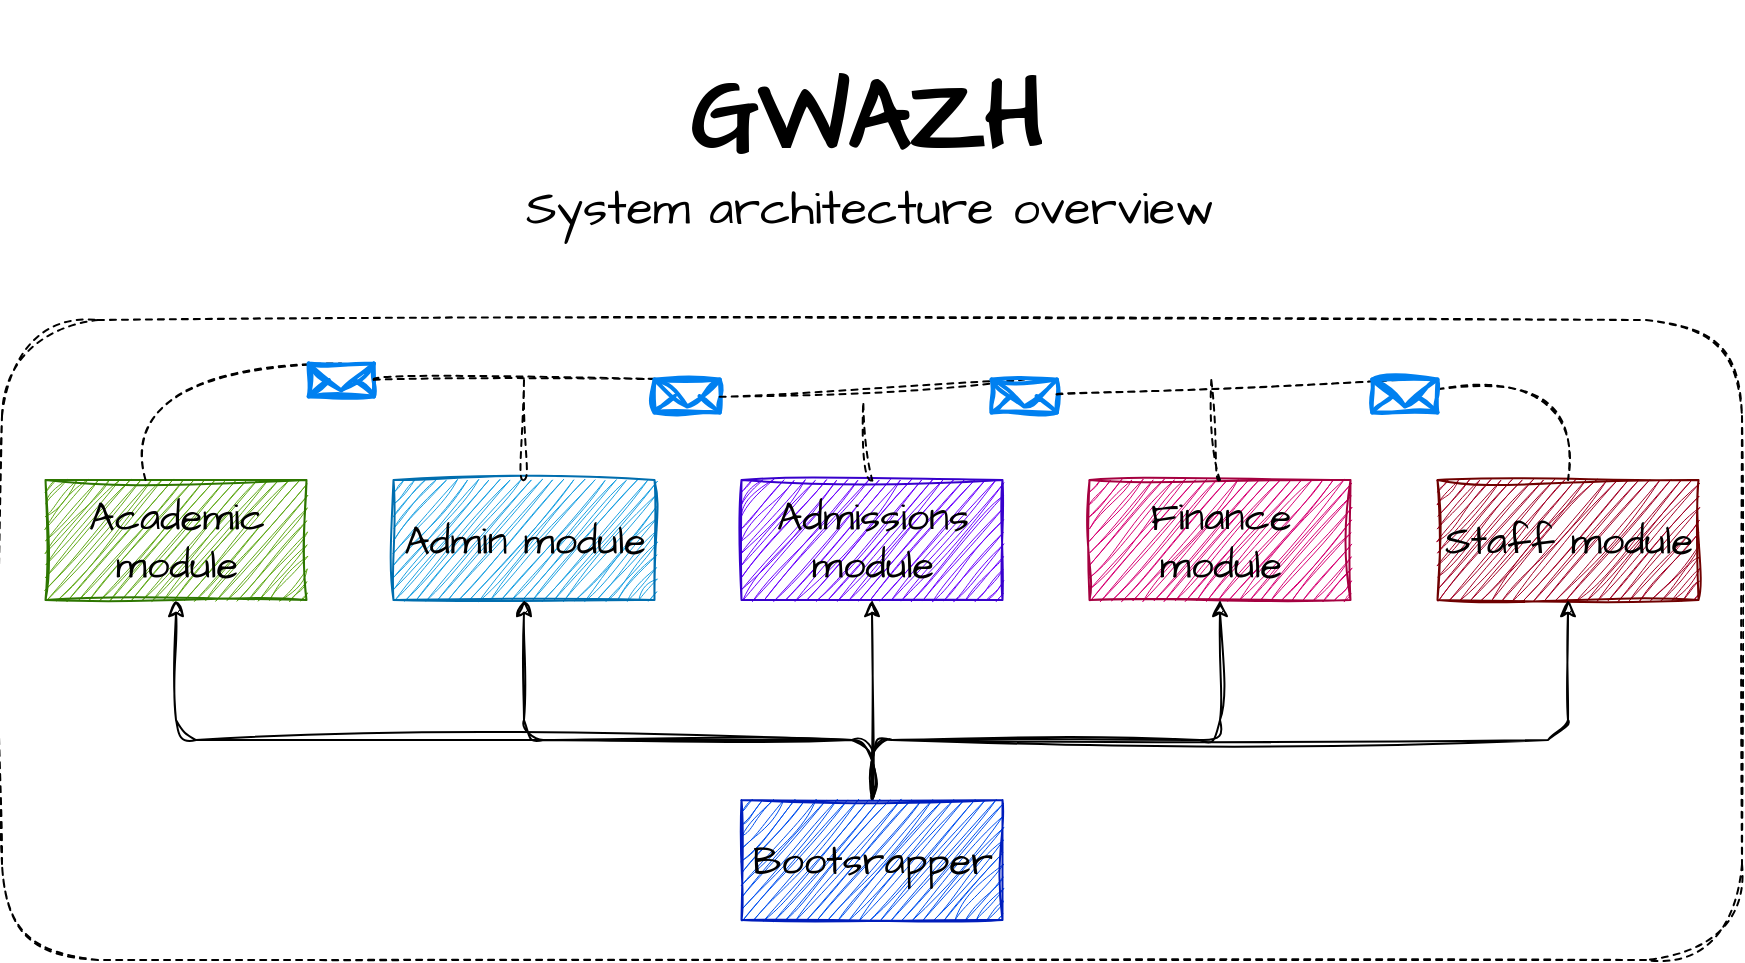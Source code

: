 <mxfile>
    <diagram id="anMfU5UF_t4JJx4XoGkl" name="Page-1">
        <mxGraphModel dx="1902" dy="1893" grid="1" gridSize="10" guides="1" tooltips="1" connect="1" arrows="1" fold="1" page="1" pageScale="1" pageWidth="827" pageHeight="1169" math="0" shadow="0">
            <root>
                <mxCell id="0"/>
                <mxCell id="1" parent="0"/>
                <mxCell id="15" value="&lt;h1&gt;GWAZH&lt;/h1&gt;&lt;p&gt;&lt;br&gt;&lt;/p&gt;" style="text;html=1;strokeColor=none;fillColor=none;spacing=5;spacingTop=-20;whiteSpace=wrap;overflow=hidden;rounded=0;dashed=1;sketch=1;hachureGap=4;jiggle=2;curveFitting=1;fontFamily=Architects Daughter;fontSource=https%3A%2F%2Ffonts.googleapis.com%2Fcss%3Ffamily%3DArchitects%2BDaughter;fontSize=24;" parent="1" vertex="1">
                    <mxGeometry x="319" y="-30" width="190" height="80" as="geometry"/>
                </mxCell>
                <mxCell id="16" value="System architecture overview" style="text;html=1;strokeColor=none;fillColor=none;align=center;verticalAlign=middle;whiteSpace=wrap;rounded=0;dashed=1;sketch=1;hachureGap=4;jiggle=2;curveFitting=1;fontFamily=Architects Daughter;fontSource=https%3A%2F%2Ffonts.googleapis.com%2Fcss%3Ffamily%3DArchitects%2BDaughter;fontSize=24;" parent="1" vertex="1">
                    <mxGeometry x="236" y="50" width="356" height="30" as="geometry"/>
                </mxCell>
                <mxCell id="33" value="" style="group" parent="1" vertex="1" connectable="0">
                    <mxGeometry x="-20" y="120" width="870" height="320" as="geometry"/>
                </mxCell>
                <mxCell id="14" value="" style="rounded=1;whiteSpace=wrap;html=1;sketch=1;hachureGap=4;jiggle=2;curveFitting=1;fontFamily=Architects Daughter;fontSource=https%3A%2F%2Ffonts.googleapis.com%2Fcss%3Ffamily%3DArchitects%2BDaughter;fontSize=24;fillColor=none;dashed=1;" parent="33" vertex="1">
                    <mxGeometry width="870" height="320" as="geometry"/>
                </mxCell>
                <mxCell id="32" value="" style="group" parent="33" vertex="1" connectable="0">
                    <mxGeometry x="21.75" y="20" width="826.5" height="280" as="geometry"/>
                </mxCell>
                <mxCell id="3" value="&lt;font color=&quot;#000000&quot;&gt;Academic module&lt;/font&gt;" style="rounded=0;whiteSpace=wrap;html=1;sketch=1;hachureGap=4;jiggle=2;curveFitting=1;fontFamily=Architects Daughter;fontSource=https%3A%2F%2Ffonts.googleapis.com%2Fcss%3Ffamily%3DArchitects%2BDaughter;fontSize=20;fillColor=#60a917;fontColor=#ffffff;strokeColor=#2D7600;" parent="32" vertex="1">
                    <mxGeometry y="60" width="130.5" height="60" as="geometry"/>
                </mxCell>
                <mxCell id="4" value="&lt;font color=&quot;#000000&quot;&gt;Admissions module&lt;/font&gt;" style="rounded=0;whiteSpace=wrap;html=1;sketch=1;hachureGap=4;jiggle=2;curveFitting=1;fontFamily=Architects Daughter;fontSource=https%3A%2F%2Ffonts.googleapis.com%2Fcss%3Ffamily%3DArchitects%2BDaughter;fontSize=20;fillColor=#6a00ff;fontColor=#ffffff;strokeColor=#3700CC;" parent="32" vertex="1">
                    <mxGeometry x="348.0" y="60" width="130.5" height="60" as="geometry"/>
                </mxCell>
                <mxCell id="5" value="&lt;font color=&quot;#000000&quot;&gt;Finance module&lt;/font&gt;" style="rounded=0;whiteSpace=wrap;html=1;sketch=1;hachureGap=4;jiggle=2;curveFitting=1;fontFamily=Architects Daughter;fontSource=https%3A%2F%2Ffonts.googleapis.com%2Fcss%3Ffamily%3DArchitects%2BDaughter;fontSize=20;fillColor=#d80073;fontColor=#ffffff;strokeColor=#A50040;" parent="32" vertex="1">
                    <mxGeometry x="522" y="60" width="130.5" height="60" as="geometry"/>
                </mxCell>
                <mxCell id="6" value="&lt;font color=&quot;#000000&quot;&gt;Staff module&lt;/font&gt;" style="rounded=0;whiteSpace=wrap;html=1;sketch=1;hachureGap=4;jiggle=2;curveFitting=1;fontFamily=Architects Daughter;fontSource=https%3A%2F%2Ffonts.googleapis.com%2Fcss%3Ffamily%3DArchitects%2BDaughter;fontSize=20;fillColor=#a20025;fontColor=#ffffff;strokeColor=#6F0000;" parent="32" vertex="1">
                    <mxGeometry x="696.0" y="60" width="130.5" height="60" as="geometry"/>
                </mxCell>
                <mxCell id="7" value="&lt;font color=&quot;#000000&quot;&gt;Admin module&lt;/font&gt;" style="rounded=0;whiteSpace=wrap;html=1;sketch=1;hachureGap=4;jiggle=2;curveFitting=1;fontFamily=Architects Daughter;fontSource=https%3A%2F%2Ffonts.googleapis.com%2Fcss%3Ffamily%3DArchitects%2BDaughter;fontSize=20;fillColor=#1ba1e2;fontColor=#ffffff;strokeColor=#006EAF;" parent="32" vertex="1">
                    <mxGeometry x="174.0" y="60" width="130.5" height="60" as="geometry"/>
                </mxCell>
                <mxCell id="9" style="edgeStyle=none;sketch=1;hachureGap=4;jiggle=2;curveFitting=1;html=1;entryX=0.5;entryY=1;entryDx=0;entryDy=0;fontFamily=Architects Daughter;fontSource=https%3A%2F%2Ffonts.googleapis.com%2Fcss%3Ffamily%3DArchitects%2BDaughter;fontSize=16;exitX=0.5;exitY=0;exitDx=0;exitDy=0;" parent="32" source="8" target="3" edge="1">
                    <mxGeometry relative="1" as="geometry">
                        <Array as="points">
                            <mxPoint x="413.25" y="190"/>
                            <mxPoint x="65.25" y="190"/>
                        </Array>
                    </mxGeometry>
                </mxCell>
                <mxCell id="10" style="edgeStyle=none;sketch=1;hachureGap=4;jiggle=2;curveFitting=1;html=1;entryX=0.5;entryY=1;entryDx=0;entryDy=0;fontFamily=Architects Daughter;fontSource=https%3A%2F%2Ffonts.googleapis.com%2Fcss%3Ffamily%3DArchitects%2BDaughter;fontSize=16;exitX=0.5;exitY=0;exitDx=0;exitDy=0;" parent="32" source="8" target="7" edge="1">
                    <mxGeometry relative="1" as="geometry">
                        <Array as="points">
                            <mxPoint x="413.25" y="190"/>
                            <mxPoint x="239.25" y="190"/>
                        </Array>
                    </mxGeometry>
                </mxCell>
                <mxCell id="11" style="edgeStyle=none;sketch=1;hachureGap=4;jiggle=2;curveFitting=1;html=1;entryX=0.5;entryY=1;entryDx=0;entryDy=0;fontFamily=Architects Daughter;fontSource=https%3A%2F%2Ffonts.googleapis.com%2Fcss%3Ffamily%3DArchitects%2BDaughter;fontSize=16;" parent="32" source="8" target="4" edge="1">
                    <mxGeometry relative="1" as="geometry"/>
                </mxCell>
                <mxCell id="12" style="edgeStyle=none;sketch=1;hachureGap=4;jiggle=2;curveFitting=1;html=1;entryX=0.5;entryY=1;entryDx=0;entryDy=0;fontFamily=Architects Daughter;fontSource=https%3A%2F%2Ffonts.googleapis.com%2Fcss%3Ffamily%3DArchitects%2BDaughter;fontSize=16;exitX=0.5;exitY=0;exitDx=0;exitDy=0;" parent="32" source="8" target="5" edge="1">
                    <mxGeometry relative="1" as="geometry">
                        <Array as="points">
                            <mxPoint x="413.25" y="190"/>
                            <mxPoint x="587.25" y="190"/>
                        </Array>
                    </mxGeometry>
                </mxCell>
                <mxCell id="13" style="edgeStyle=none;sketch=1;hachureGap=4;jiggle=2;curveFitting=1;html=1;entryX=0.5;entryY=1;entryDx=0;entryDy=0;fontFamily=Architects Daughter;fontSource=https%3A%2F%2Ffonts.googleapis.com%2Fcss%3Ffamily%3DArchitects%2BDaughter;fontSize=16;exitX=0.5;exitY=0;exitDx=0;exitDy=0;" parent="32" source="8" target="6" edge="1">
                    <mxGeometry relative="1" as="geometry">
                        <Array as="points">
                            <mxPoint x="413.25" y="190"/>
                            <mxPoint x="761.25" y="190"/>
                        </Array>
                    </mxGeometry>
                </mxCell>
                <mxCell id="8" value="&lt;font color=&quot;#000000&quot;&gt;Bootsrapper&lt;/font&gt;" style="rounded=0;whiteSpace=wrap;html=1;sketch=1;hachureGap=4;jiggle=2;curveFitting=1;fontFamily=Architects Daughter;fontSource=https%3A%2F%2Ffonts.googleapis.com%2Fcss%3Ffamily%3DArchitects%2BDaughter;fontSize=20;fillColor=#0050ef;strokeColor=#001DBC;fontColor=#ffffff;" parent="32" vertex="1">
                    <mxGeometry x="348.0" y="220" width="130.5" height="60" as="geometry"/>
                </mxCell>
                <mxCell id="20" value="" style="endArrow=none;dashed=1;html=1;sketch=1;hachureGap=4;jiggle=2;curveFitting=1;fontFamily=Architects Daughter;fontSource=https%3A%2F%2Ffonts.googleapis.com%2Fcss%3Ffamily%3DArchitects%2BDaughter;fontSize=24;curved=1;entryX=0.5;entryY=0;entryDx=0;entryDy=0;startArrow=none;" parent="32" source="30" target="6" edge="1">
                    <mxGeometry width="50" height="50" relative="1" as="geometry">
                        <mxPoint x="50.025" y="60" as="sourcePoint"/>
                        <mxPoint x="104.4" y="10" as="targetPoint"/>
                        <Array as="points">
                            <mxPoint x="767.775"/>
                        </Array>
                    </mxGeometry>
                </mxCell>
                <mxCell id="21" value="" style="endArrow=none;dashed=1;html=1;sketch=1;hachureGap=4;jiggle=2;curveFitting=1;fontFamily=Architects Daughter;fontSource=https%3A%2F%2Ffonts.googleapis.com%2Fcss%3Ffamily%3DArchitects%2BDaughter;fontSize=24;curved=1;exitX=0.5;exitY=0;exitDx=0;exitDy=0;" parent="32" source="7" edge="1">
                    <mxGeometry width="50" height="50" relative="1" as="geometry">
                        <mxPoint x="234.9" y="70" as="sourcePoint"/>
                        <mxPoint x="239.25" y="10" as="targetPoint"/>
                    </mxGeometry>
                </mxCell>
                <mxCell id="22" value="" style="endArrow=none;dashed=1;html=1;sketch=1;hachureGap=4;jiggle=2;curveFitting=1;fontFamily=Architects Daughter;fontSource=https%3A%2F%2Ffonts.googleapis.com%2Fcss%3Ffamily%3DArchitects%2BDaughter;fontSize=24;curved=1;exitX=0.5;exitY=0;exitDx=0;exitDy=0;" parent="32" source="4" edge="1">
                    <mxGeometry width="50" height="50" relative="1" as="geometry">
                        <mxPoint x="408.9" y="100" as="sourcePoint"/>
                        <mxPoint x="408.9" y="20" as="targetPoint"/>
                    </mxGeometry>
                </mxCell>
                <mxCell id="23" value="" style="endArrow=none;dashed=1;html=1;sketch=1;hachureGap=4;jiggle=2;curveFitting=1;fontFamily=Architects Daughter;fontSource=https%3A%2F%2Ffonts.googleapis.com%2Fcss%3Ffamily%3DArchitects%2BDaughter;fontSize=24;curved=1;exitX=0.5;exitY=0;exitDx=0;exitDy=0;" parent="32" source="5" edge="1">
                    <mxGeometry width="50" height="50" relative="1" as="geometry">
                        <mxPoint x="582.9" y="70" as="sourcePoint"/>
                        <mxPoint x="582.9" y="10" as="targetPoint"/>
                    </mxGeometry>
                </mxCell>
                <mxCell id="24" value="" style="endArrow=none;dashed=1;html=1;sketch=1;hachureGap=4;jiggle=2;curveFitting=1;fontFamily=Architects Daughter;fontSource=https%3A%2F%2Ffonts.googleapis.com%2Fcss%3Ffamily%3DArchitects%2BDaughter;fontSize=24;curved=1;entryX=0.5;entryY=0;entryDx=0;entryDy=0;" parent="32" target="25" edge="1">
                    <mxGeometry width="50" height="50" relative="1" as="geometry">
                        <mxPoint x="50.025" y="60" as="sourcePoint"/>
                        <mxPoint x="761.25" y="60" as="targetPoint"/>
                        <Array as="points">
                            <mxPoint x="39.15"/>
                        </Array>
                    </mxGeometry>
                </mxCell>
                <mxCell id="25" value="" style="html=1;verticalLabelPosition=bottom;align=center;labelBackgroundColor=#ffffff;verticalAlign=top;strokeWidth=2;strokeColor=#0080F0;shadow=0;dashed=0;shape=mxgraph.ios7.icons.mail;sketch=1;hachureGap=4;jiggle=2;curveFitting=1;fontFamily=Architects Daughter;fontSource=https%3A%2F%2Ffonts.googleapis.com%2Fcss%3Ffamily%3DArchitects%2BDaughter;fontSize=24;fillColor=none;" parent="32" vertex="1">
                    <mxGeometry x="131.587" y="1.75" width="32.625" height="16.5" as="geometry"/>
                </mxCell>
                <mxCell id="26" value="" style="endArrow=none;dashed=1;html=1;sketch=1;hachureGap=4;jiggle=2;curveFitting=1;fontFamily=Architects Daughter;fontSource=https%3A%2F%2Ffonts.googleapis.com%2Fcss%3Ffamily%3DArchitects%2BDaughter;fontSize=24;curved=1;entryX=0.5;entryY=0;entryDx=0;entryDy=0;startArrow=none;" parent="32" source="25" target="27" edge="1">
                    <mxGeometry width="50" height="50" relative="1" as="geometry">
                        <mxPoint x="164.212" y="10.652" as="sourcePoint"/>
                        <mxPoint x="761.25" y="60" as="targetPoint"/>
                        <Array as="points"/>
                    </mxGeometry>
                </mxCell>
                <mxCell id="27" value="" style="html=1;verticalLabelPosition=bottom;align=center;labelBackgroundColor=#ffffff;verticalAlign=top;strokeWidth=2;strokeColor=#0080F0;shadow=0;dashed=0;shape=mxgraph.ios7.icons.mail;sketch=1;hachureGap=4;jiggle=2;curveFitting=1;fontFamily=Architects Daughter;fontSource=https%3A%2F%2Ffonts.googleapis.com%2Fcss%3Ffamily%3DArchitects%2BDaughter;fontSize=24;fillColor=none;" parent="32" vertex="1">
                    <mxGeometry x="304.5" y="9.75" width="32.625" height="16.5" as="geometry"/>
                </mxCell>
                <mxCell id="28" value="" style="endArrow=none;dashed=1;html=1;sketch=1;hachureGap=4;jiggle=2;curveFitting=1;fontFamily=Architects Daughter;fontSource=https%3A%2F%2Ffonts.googleapis.com%2Fcss%3Ffamily%3DArchitects%2BDaughter;fontSize=24;curved=1;entryX=0.5;entryY=0;entryDx=0;entryDy=0;startArrow=none;" parent="32" source="27" target="29" edge="1">
                    <mxGeometry width="50" height="50" relative="1" as="geometry">
                        <mxPoint x="337.125" y="18.423" as="sourcePoint"/>
                        <mxPoint x="761.25" y="60" as="targetPoint"/>
                        <Array as="points">
                            <mxPoint x="398.025" y="20"/>
                        </Array>
                    </mxGeometry>
                </mxCell>
                <mxCell id="29" value="" style="html=1;verticalLabelPosition=bottom;align=center;labelBackgroundColor=#ffffff;verticalAlign=top;strokeWidth=2;strokeColor=#0080F0;shadow=0;dashed=0;shape=mxgraph.ios7.icons.mail;sketch=1;hachureGap=4;jiggle=2;curveFitting=1;fontFamily=Architects Daughter;fontSource=https%3A%2F%2Ffonts.googleapis.com%2Fcss%3Ffamily%3DArchitects%2BDaughter;fontSize=24;fillColor=none;" parent="32" vertex="1">
                    <mxGeometry x="473.062" y="9.75" width="32.625" height="16.5" as="geometry"/>
                </mxCell>
                <mxCell id="31" value="" style="endArrow=none;dashed=1;html=1;sketch=1;hachureGap=4;jiggle=2;curveFitting=1;fontFamily=Architects Daughter;fontSource=https%3A%2F%2Ffonts.googleapis.com%2Fcss%3Ffamily%3DArchitects%2BDaughter;fontSize=24;curved=1;entryX=0.5;entryY=0;entryDx=0;entryDy=0;startArrow=none;" parent="32" source="29" target="30" edge="1">
                    <mxGeometry width="50" height="50" relative="1" as="geometry">
                        <mxPoint x="505.688" y="16.945" as="sourcePoint"/>
                        <mxPoint x="761.25" y="60" as="targetPoint"/>
                        <Array as="points"/>
                    </mxGeometry>
                </mxCell>
                <mxCell id="30" value="" style="html=1;verticalLabelPosition=bottom;align=center;labelBackgroundColor=#ffffff;verticalAlign=top;strokeWidth=2;strokeColor=#0080F0;shadow=0;dashed=0;shape=mxgraph.ios7.icons.mail;sketch=1;hachureGap=4;jiggle=2;curveFitting=1;fontFamily=Architects Daughter;fontSource=https%3A%2F%2Ffonts.googleapis.com%2Fcss%3Ffamily%3DArchitects%2BDaughter;fontSize=24;fillColor=none;" parent="32" vertex="1">
                    <mxGeometry x="663.375" y="9.75" width="32.625" height="16.5" as="geometry"/>
                </mxCell>
            </root>
        </mxGraphModel>
    </diagram>
</mxfile>